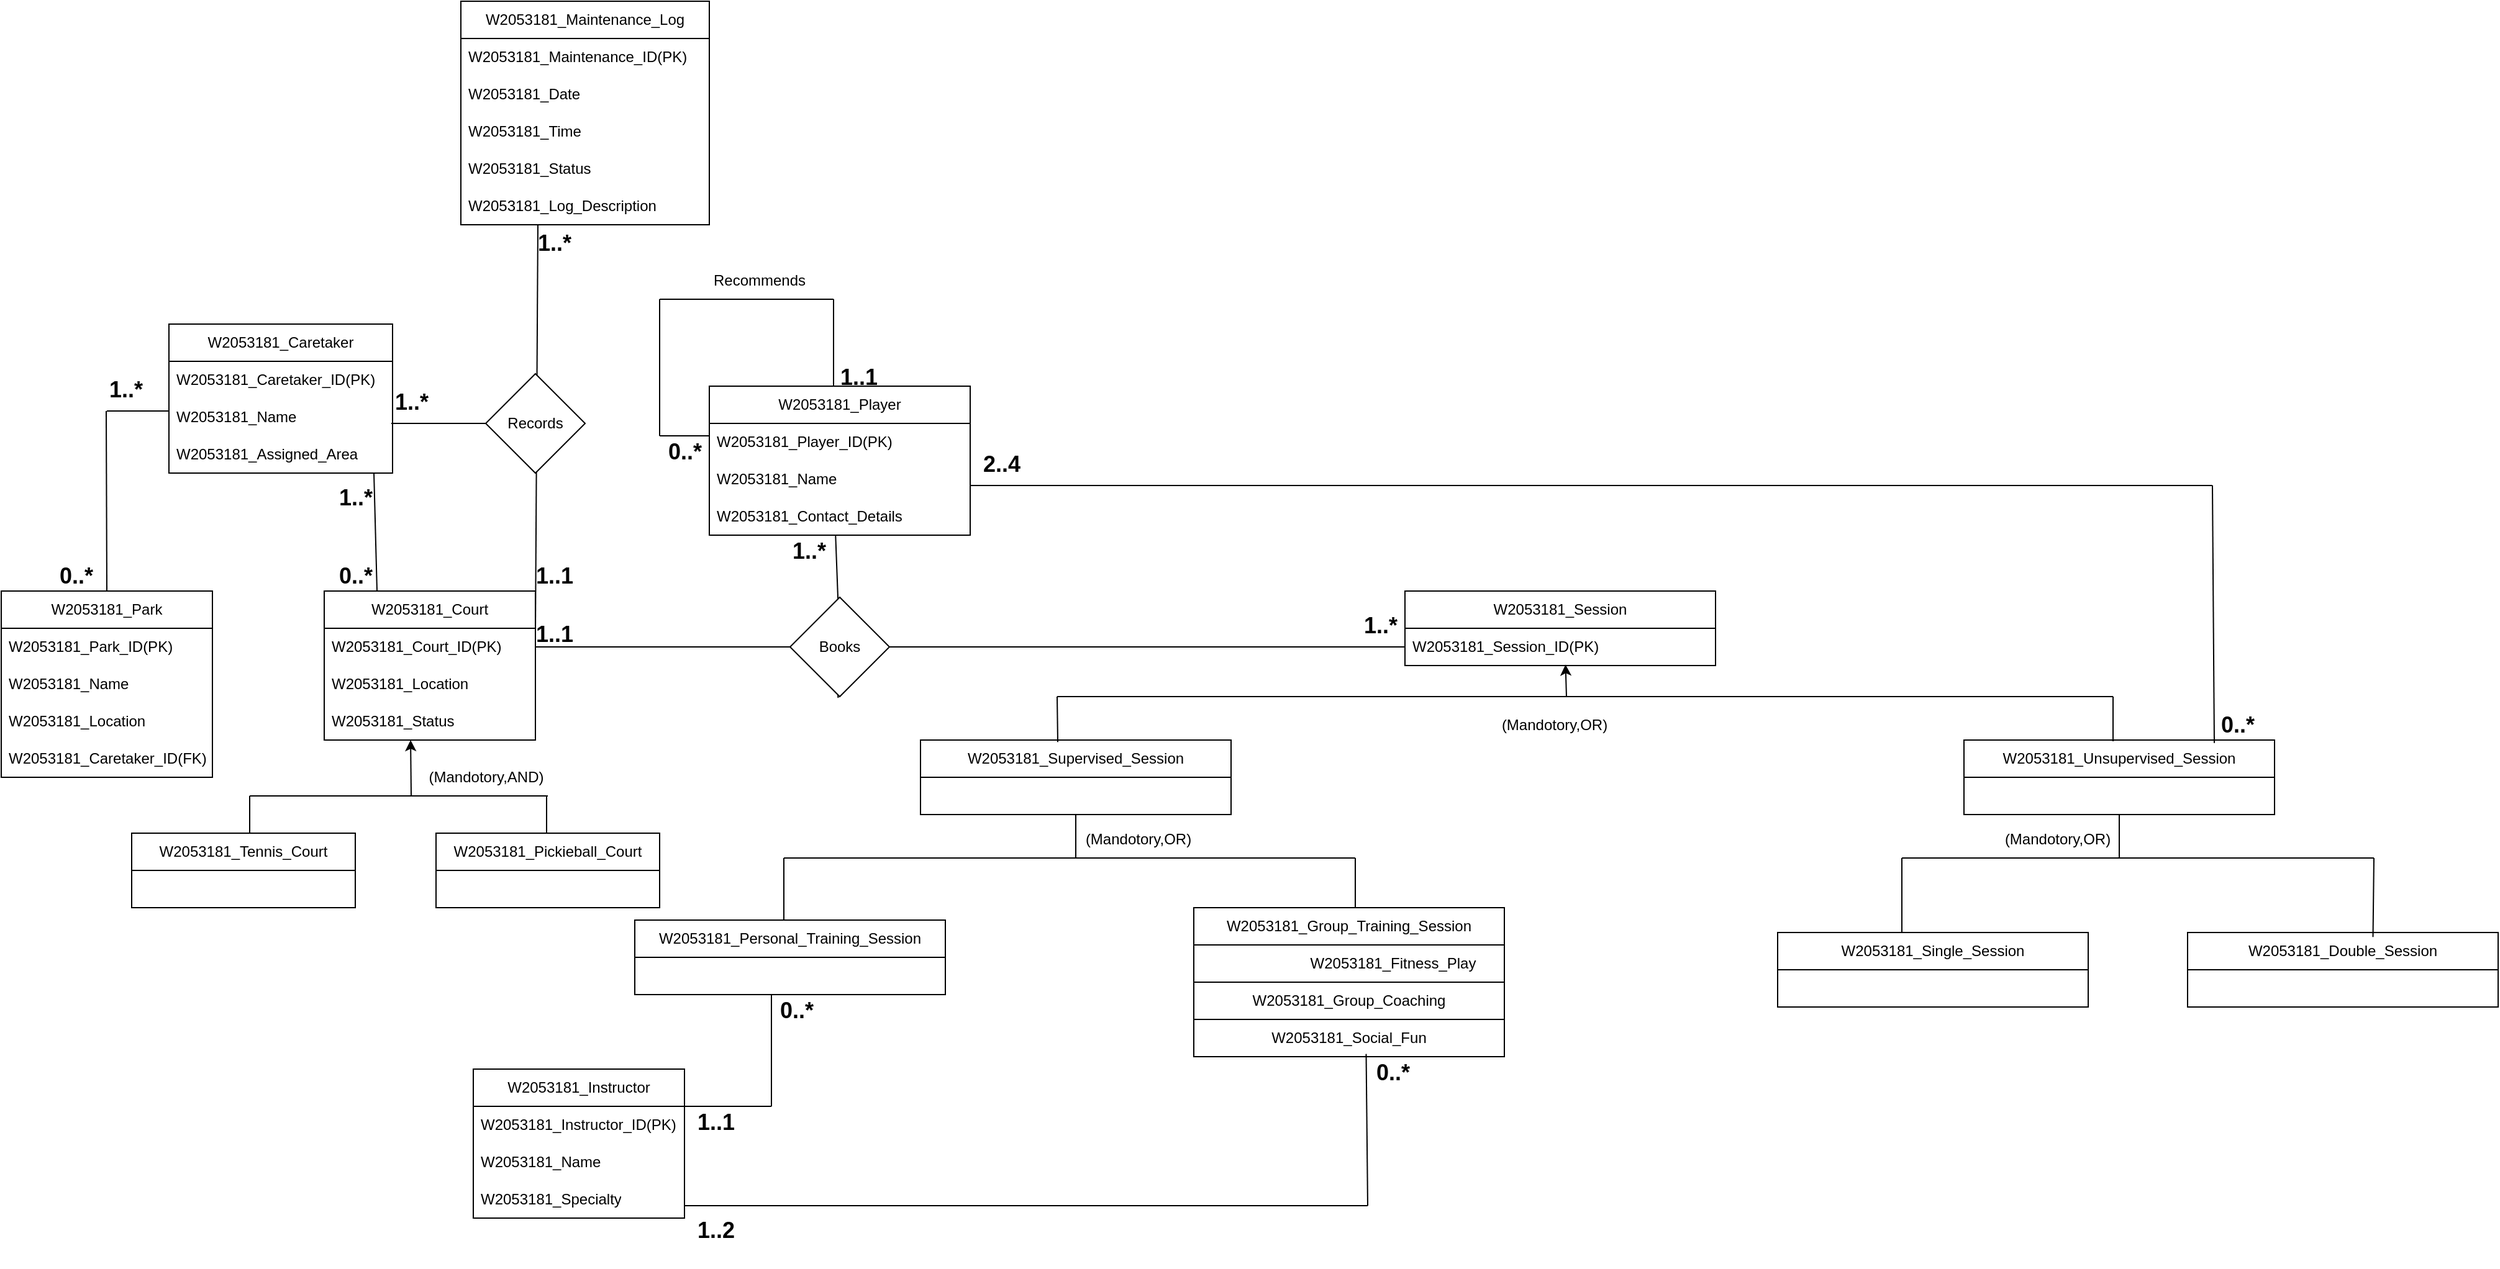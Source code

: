 <mxfile version="24.8.2">
  <diagram name="Page-1" id="o4bU7wl1wtWWs5g_lytX">
    <mxGraphModel dx="1050" dy="1657" grid="1" gridSize="10" guides="1" tooltips="1" connect="1" arrows="1" fold="1" page="1" pageScale="1" pageWidth="850" pageHeight="1100" math="0" shadow="0">
      <root>
        <mxCell id="0" />
        <mxCell id="1" parent="0" />
        <mxCell id="Y2qi2BhLRB18Mmbf1ACB-73" value="W2053181_Session" style="swimlane;fontStyle=0;childLayout=stackLayout;horizontal=1;startSize=30;horizontalStack=0;resizeParent=1;resizeParentMax=0;resizeLast=0;collapsible=1;marginBottom=0;whiteSpace=wrap;html=1;" parent="1" vertex="1">
          <mxGeometry x="1730" y="-15" width="250" height="60" as="geometry" />
        </mxCell>
        <mxCell id="O6MUh7L8gBD3o-QbOFRl-17" value="" style="endArrow=classic;html=1;rounded=0;entryX=0.517;entryY=0.973;entryDx=0;entryDy=0;entryPerimeter=0;" edge="1" parent="Y2qi2BhLRB18Mmbf1ACB-73" target="Y2qi2BhLRB18Mmbf1ACB-74">
          <mxGeometry width="50" height="50" relative="1" as="geometry">
            <mxPoint x="130" y="85" as="sourcePoint" />
            <mxPoint x="180" y="35" as="targetPoint" />
          </mxGeometry>
        </mxCell>
        <mxCell id="Y2qi2BhLRB18Mmbf1ACB-74" value="W2053181_Session_ID(PK)" style="text;strokeColor=none;fillColor=none;align=left;verticalAlign=middle;spacingLeft=4;spacingRight=4;overflow=hidden;points=[[0,0.5],[1,0.5]];portConstraint=eastwest;rotatable=0;whiteSpace=wrap;html=1;" parent="Y2qi2BhLRB18Mmbf1ACB-73" vertex="1">
          <mxGeometry y="30" width="250" height="30" as="geometry" />
        </mxCell>
        <mxCell id="Y2qi2BhLRB18Mmbf1ACB-79" value="W2053181_Personal_Training_Session" style="swimlane;fontStyle=0;childLayout=stackLayout;horizontal=1;startSize=30;horizontalStack=0;resizeParent=1;resizeParentMax=0;resizeLast=0;collapsible=1;marginBottom=0;whiteSpace=wrap;html=1;" parent="1" vertex="1">
          <mxGeometry x="1110" y="250" width="250" height="60" as="geometry" />
        </mxCell>
        <mxCell id="Y2qi2BhLRB18Mmbf1ACB-82" value="W2053181_Unsupervised_Session" style="swimlane;fontStyle=0;childLayout=stackLayout;horizontal=1;startSize=30;horizontalStack=0;resizeParent=1;resizeParentMax=0;resizeLast=0;collapsible=1;marginBottom=0;whiteSpace=wrap;html=1;" parent="1" vertex="1">
          <mxGeometry x="2180" y="105" width="250" height="60" as="geometry" />
        </mxCell>
        <mxCell id="O6MUh7L8gBD3o-QbOFRl-19" value="" style="endArrow=none;html=1;rounded=0;" edge="1" parent="Y2qi2BhLRB18Mmbf1ACB-82">
          <mxGeometry width="50" height="50" relative="1" as="geometry">
            <mxPoint x="125" y="95" as="sourcePoint" />
            <mxPoint x="125" y="60" as="targetPoint" />
          </mxGeometry>
        </mxCell>
        <mxCell id="Y2qi2BhLRB18Mmbf1ACB-84" value="W2053181_Supervised_Session" style="swimlane;fontStyle=0;childLayout=stackLayout;horizontal=1;startSize=30;horizontalStack=0;resizeParent=1;resizeParentMax=0;resizeLast=0;collapsible=1;marginBottom=0;whiteSpace=wrap;html=1;" parent="1" vertex="1">
          <mxGeometry x="1340" y="105" width="250" height="60" as="geometry" />
        </mxCell>
        <mxCell id="O6MUh7L8gBD3o-QbOFRl-21" value="" style="endArrow=none;html=1;rounded=0;entryX=0.5;entryY=1;entryDx=0;entryDy=0;" edge="1" parent="Y2qi2BhLRB18Mmbf1ACB-84" target="Y2qi2BhLRB18Mmbf1ACB-84">
          <mxGeometry width="50" height="50" relative="1" as="geometry">
            <mxPoint x="125" y="95" as="sourcePoint" />
            <mxPoint x="110" y="55" as="targetPoint" />
          </mxGeometry>
        </mxCell>
        <mxCell id="Y2qi2BhLRB18Mmbf1ACB-85" value="W2053181_Group_Training_Session" style="swimlane;fontStyle=0;childLayout=stackLayout;horizontal=1;startSize=30;horizontalStack=0;resizeParent=1;resizeParentMax=0;resizeLast=0;collapsible=1;marginBottom=0;whiteSpace=wrap;html=1;" parent="1" vertex="1">
          <mxGeometry x="1560" y="240" width="250" height="60" as="geometry" />
        </mxCell>
        <mxCell id="hULqtWP8kxbxIWVgAMqm-43" value="&amp;nbsp; &amp;nbsp; &amp;nbsp; &amp;nbsp; &amp;nbsp; &amp;nbsp; &amp;nbsp; &amp;nbsp; &amp;nbsp; &amp;nbsp; &amp;nbsp;W2053181_Fitness_Play" style="text;html=1;align=center;verticalAlign=middle;resizable=0;points=[];autosize=1;strokeColor=none;fillColor=none;" parent="Y2qi2BhLRB18Mmbf1ACB-85" vertex="1">
          <mxGeometry y="30" width="250" height="30" as="geometry" />
        </mxCell>
        <mxCell id="Y2qi2BhLRB18Mmbf1ACB-86" value="W2053181_Double_Session" style="swimlane;fontStyle=0;childLayout=stackLayout;horizontal=1;startSize=30;horizontalStack=0;resizeParent=1;resizeParentMax=0;resizeLast=0;collapsible=1;marginBottom=0;whiteSpace=wrap;html=1;" parent="1" vertex="1">
          <mxGeometry x="2360" y="260" width="250" height="60" as="geometry" />
        </mxCell>
        <mxCell id="Y2qi2BhLRB18Mmbf1ACB-87" value="W2053181_Single_Session" style="swimlane;fontStyle=0;childLayout=stackLayout;horizontal=1;startSize=30;horizontalStack=0;resizeParent=1;resizeParentMax=0;resizeLast=0;collapsible=1;marginBottom=0;whiteSpace=wrap;html=1;" parent="1" vertex="1">
          <mxGeometry x="2030" y="260" width="250" height="60" as="geometry" />
        </mxCell>
        <mxCell id="hULqtWP8kxbxIWVgAMqm-46" value="W2053181_Group_Coaching" style="whiteSpace=wrap;html=1;" parent="1" vertex="1">
          <mxGeometry x="1560" y="300" width="250" height="30" as="geometry" />
        </mxCell>
        <mxCell id="hULqtWP8kxbxIWVgAMqm-48" value="W2053181_Social_Fun" style="whiteSpace=wrap;html=1;" parent="1" vertex="1">
          <mxGeometry x="1560" y="330" width="250" height="30" as="geometry" />
        </mxCell>
        <mxCell id="hULqtWP8kxbxIWVgAMqm-54" value="W2053181_Tennis_Court" style="swimlane;fontStyle=0;childLayout=stackLayout;horizontal=1;startSize=30;horizontalStack=0;resizeParent=1;resizeParentMax=0;resizeLast=0;collapsible=1;marginBottom=0;whiteSpace=wrap;html=1;" parent="1" vertex="1">
          <mxGeometry x="705" y="180" width="180" height="60" as="geometry" />
        </mxCell>
        <mxCell id="hULqtWP8kxbxIWVgAMqm-58" value="W2053181_Pickieball_Court" style="swimlane;fontStyle=0;childLayout=stackLayout;horizontal=1;startSize=30;horizontalStack=0;resizeParent=1;resizeParentMax=0;resizeLast=0;collapsible=1;marginBottom=0;whiteSpace=wrap;html=1;" parent="1" vertex="1">
          <mxGeometry x="950" y="180" width="180" height="60" as="geometry" />
        </mxCell>
        <mxCell id="hULqtWP8kxbxIWVgAMqm-69" value="W2053181_Maintenance_Log" style="swimlane;fontStyle=0;childLayout=stackLayout;horizontal=1;startSize=30;horizontalStack=0;resizeParent=1;resizeParentMax=0;resizeLast=0;collapsible=1;marginBottom=0;whiteSpace=wrap;html=1;" parent="1" vertex="1">
          <mxGeometry x="970" y="-490" width="200" height="180" as="geometry" />
        </mxCell>
        <mxCell id="hULqtWP8kxbxIWVgAMqm-70" value="W2053181_Maintenance_ID(PK)" style="text;strokeColor=none;fillColor=none;align=left;verticalAlign=middle;spacingLeft=4;spacingRight=4;overflow=hidden;points=[[0,0.5],[1,0.5]];portConstraint=eastwest;rotatable=0;whiteSpace=wrap;html=1;" parent="hULqtWP8kxbxIWVgAMqm-69" vertex="1">
          <mxGeometry y="30" width="200" height="30" as="geometry" />
        </mxCell>
        <mxCell id="hULqtWP8kxbxIWVgAMqm-71" value="W2053181_Date" style="text;strokeColor=none;fillColor=none;align=left;verticalAlign=middle;spacingLeft=4;spacingRight=4;overflow=hidden;points=[[0,0.5],[1,0.5]];portConstraint=eastwest;rotatable=0;whiteSpace=wrap;html=1;" parent="hULqtWP8kxbxIWVgAMqm-69" vertex="1">
          <mxGeometry y="60" width="200" height="30" as="geometry" />
        </mxCell>
        <mxCell id="hULqtWP8kxbxIWVgAMqm-72" value="W2053181_Time" style="text;strokeColor=none;fillColor=none;align=left;verticalAlign=middle;spacingLeft=4;spacingRight=4;overflow=hidden;points=[[0,0.5],[1,0.5]];portConstraint=eastwest;rotatable=0;whiteSpace=wrap;html=1;" parent="hULqtWP8kxbxIWVgAMqm-69" vertex="1">
          <mxGeometry y="90" width="200" height="30" as="geometry" />
        </mxCell>
        <mxCell id="hULqtWP8kxbxIWVgAMqm-73" value="W2053181_Status" style="text;strokeColor=none;fillColor=none;align=left;verticalAlign=middle;spacingLeft=4;spacingRight=4;overflow=hidden;points=[[0,0.5],[1,0.5]];portConstraint=eastwest;rotatable=0;whiteSpace=wrap;html=1;" parent="hULqtWP8kxbxIWVgAMqm-69" vertex="1">
          <mxGeometry y="120" width="200" height="30" as="geometry" />
        </mxCell>
        <mxCell id="hULqtWP8kxbxIWVgAMqm-74" value="W2053181_Log_Description" style="text;strokeColor=none;fillColor=none;align=left;verticalAlign=middle;spacingLeft=4;spacingRight=4;overflow=hidden;points=[[0,0.5],[1,0.5]];portConstraint=eastwest;rotatable=0;whiteSpace=wrap;html=1;" parent="hULqtWP8kxbxIWVgAMqm-69" vertex="1">
          <mxGeometry y="150" width="200" height="30" as="geometry" />
        </mxCell>
        <mxCell id="hULqtWP8kxbxIWVgAMqm-77" value="W2053181_Caretaker" style="swimlane;fontStyle=0;childLayout=stackLayout;horizontal=1;startSize=30;horizontalStack=0;resizeParent=1;resizeParentMax=0;resizeLast=0;collapsible=1;marginBottom=0;whiteSpace=wrap;html=1;" parent="1" vertex="1">
          <mxGeometry x="735" y="-230" width="180" height="120" as="geometry" />
        </mxCell>
        <mxCell id="hULqtWP8kxbxIWVgAMqm-78" value="W2053181_Caretaker_ID(PK)" style="text;strokeColor=none;fillColor=none;align=left;verticalAlign=middle;spacingLeft=4;spacingRight=4;overflow=hidden;points=[[0,0.5],[1,0.5]];portConstraint=eastwest;rotatable=0;whiteSpace=wrap;html=1;" parent="hULqtWP8kxbxIWVgAMqm-77" vertex="1">
          <mxGeometry y="30" width="180" height="30" as="geometry" />
        </mxCell>
        <mxCell id="hULqtWP8kxbxIWVgAMqm-79" value="W2053181_Name" style="text;strokeColor=none;fillColor=none;align=left;verticalAlign=middle;spacingLeft=4;spacingRight=4;overflow=hidden;points=[[0,0.5],[1,0.5]];portConstraint=eastwest;rotatable=0;whiteSpace=wrap;html=1;" parent="hULqtWP8kxbxIWVgAMqm-77" vertex="1">
          <mxGeometry y="60" width="180" height="30" as="geometry" />
        </mxCell>
        <mxCell id="hULqtWP8kxbxIWVgAMqm-80" value="W2053181_Assigned_Area" style="text;strokeColor=none;fillColor=none;align=left;verticalAlign=middle;spacingLeft=4;spacingRight=4;overflow=hidden;points=[[0,0.5],[1,0.5]];portConstraint=eastwest;rotatable=0;whiteSpace=wrap;html=1;" parent="hULqtWP8kxbxIWVgAMqm-77" vertex="1">
          <mxGeometry y="90" width="180" height="30" as="geometry" />
        </mxCell>
        <mxCell id="hULqtWP8kxbxIWVgAMqm-81" value="W2053181_Park" style="swimlane;fontStyle=0;childLayout=stackLayout;horizontal=1;startSize=30;horizontalStack=0;resizeParent=1;resizeParentMax=0;resizeLast=0;collapsible=1;marginBottom=0;whiteSpace=wrap;html=1;" parent="1" vertex="1">
          <mxGeometry x="600" y="-15" width="170" height="150" as="geometry" />
        </mxCell>
        <mxCell id="hULqtWP8kxbxIWVgAMqm-82" value="W2053181_Park_ID(PK)" style="text;strokeColor=none;fillColor=none;align=left;verticalAlign=middle;spacingLeft=4;spacingRight=4;overflow=hidden;points=[[0,0.5],[1,0.5]];portConstraint=eastwest;rotatable=0;whiteSpace=wrap;html=1;" parent="hULqtWP8kxbxIWVgAMqm-81" vertex="1">
          <mxGeometry y="30" width="170" height="30" as="geometry" />
        </mxCell>
        <mxCell id="hULqtWP8kxbxIWVgAMqm-83" value="W2053181_Name" style="text;strokeColor=none;fillColor=none;align=left;verticalAlign=middle;spacingLeft=4;spacingRight=4;overflow=hidden;points=[[0,0.5],[1,0.5]];portConstraint=eastwest;rotatable=0;whiteSpace=wrap;html=1;" parent="hULqtWP8kxbxIWVgAMqm-81" vertex="1">
          <mxGeometry y="60" width="170" height="30" as="geometry" />
        </mxCell>
        <mxCell id="hULqtWP8kxbxIWVgAMqm-84" value="W2053181_Location" style="text;strokeColor=none;fillColor=none;align=left;verticalAlign=middle;spacingLeft=4;spacingRight=4;overflow=hidden;points=[[0,0.5],[1,0.5]];portConstraint=eastwest;rotatable=0;whiteSpace=wrap;html=1;" parent="hULqtWP8kxbxIWVgAMqm-81" vertex="1">
          <mxGeometry y="90" width="170" height="30" as="geometry" />
        </mxCell>
        <mxCell id="hULqtWP8kxbxIWVgAMqm-85" value="W2053181_Caretaker_ID(FK)" style="text;strokeColor=none;fillColor=none;align=left;verticalAlign=middle;spacingLeft=4;spacingRight=4;overflow=hidden;points=[[0,0.5],[1,0.5]];portConstraint=eastwest;rotatable=0;whiteSpace=wrap;html=1;" parent="hULqtWP8kxbxIWVgAMqm-81" vertex="1">
          <mxGeometry y="120" width="170" height="30" as="geometry" />
        </mxCell>
        <mxCell id="hULqtWP8kxbxIWVgAMqm-87" value="W2053181_Court" style="swimlane;fontStyle=0;childLayout=stackLayout;horizontal=1;startSize=30;horizontalStack=0;resizeParent=1;resizeParentMax=0;resizeLast=0;collapsible=1;marginBottom=0;whiteSpace=wrap;html=1;" parent="1" vertex="1">
          <mxGeometry x="860" y="-15" width="170" height="120" as="geometry" />
        </mxCell>
        <mxCell id="hULqtWP8kxbxIWVgAMqm-88" value="W2053181_Court_ID(PK)" style="text;strokeColor=none;fillColor=none;align=left;verticalAlign=middle;spacingLeft=4;spacingRight=4;overflow=hidden;points=[[0,0.5],[1,0.5]];portConstraint=eastwest;rotatable=0;whiteSpace=wrap;html=1;" parent="hULqtWP8kxbxIWVgAMqm-87" vertex="1">
          <mxGeometry y="30" width="170" height="30" as="geometry" />
        </mxCell>
        <mxCell id="hULqtWP8kxbxIWVgAMqm-90" value="W2053181_Location" style="text;strokeColor=none;fillColor=none;align=left;verticalAlign=middle;spacingLeft=4;spacingRight=4;overflow=hidden;points=[[0,0.5],[1,0.5]];portConstraint=eastwest;rotatable=0;whiteSpace=wrap;html=1;" parent="hULqtWP8kxbxIWVgAMqm-87" vertex="1">
          <mxGeometry y="60" width="170" height="30" as="geometry" />
        </mxCell>
        <mxCell id="hULqtWP8kxbxIWVgAMqm-91" value="W2053181_Status" style="text;strokeColor=none;fillColor=none;align=left;verticalAlign=middle;spacingLeft=4;spacingRight=4;overflow=hidden;points=[[0,0.5],[1,0.5]];portConstraint=eastwest;rotatable=0;whiteSpace=wrap;html=1;" parent="hULqtWP8kxbxIWVgAMqm-87" vertex="1">
          <mxGeometry y="90" width="170" height="30" as="geometry" />
        </mxCell>
        <mxCell id="hULqtWP8kxbxIWVgAMqm-92" value="W2053181_Player" style="swimlane;fontStyle=0;childLayout=stackLayout;horizontal=1;startSize=30;horizontalStack=0;resizeParent=1;resizeParentMax=0;resizeLast=0;collapsible=1;marginBottom=0;whiteSpace=wrap;html=1;" parent="1" vertex="1">
          <mxGeometry x="1170" y="-180" width="210" height="120" as="geometry" />
        </mxCell>
        <mxCell id="hULqtWP8kxbxIWVgAMqm-93" value="W2053181_Player_ID(PK)" style="text;strokeColor=none;fillColor=none;align=left;verticalAlign=middle;spacingLeft=4;spacingRight=4;overflow=hidden;points=[[0,0.5],[1,0.5]];portConstraint=eastwest;rotatable=0;whiteSpace=wrap;html=1;" parent="hULqtWP8kxbxIWVgAMqm-92" vertex="1">
          <mxGeometry y="30" width="210" height="30" as="geometry" />
        </mxCell>
        <mxCell id="hULqtWP8kxbxIWVgAMqm-94" value="W2053181_Name" style="text;strokeColor=none;fillColor=none;align=left;verticalAlign=middle;spacingLeft=4;spacingRight=4;overflow=hidden;points=[[0,0.5],[1,0.5]];portConstraint=eastwest;rotatable=0;whiteSpace=wrap;html=1;" parent="hULqtWP8kxbxIWVgAMqm-92" vertex="1">
          <mxGeometry y="60" width="210" height="30" as="geometry" />
        </mxCell>
        <mxCell id="hULqtWP8kxbxIWVgAMqm-95" value="W2053181_Contact_Details" style="text;strokeColor=none;fillColor=none;align=left;verticalAlign=middle;spacingLeft=4;spacingRight=4;overflow=hidden;points=[[0,0.5],[1,0.5]];portConstraint=eastwest;rotatable=0;whiteSpace=wrap;html=1;" parent="hULqtWP8kxbxIWVgAMqm-92" vertex="1">
          <mxGeometry y="90" width="210" height="30" as="geometry" />
        </mxCell>
        <mxCell id="hULqtWP8kxbxIWVgAMqm-102" value="" style="endArrow=none;html=1;rounded=0;" parent="1" edge="1">
          <mxGeometry width="50" height="50" relative="1" as="geometry">
            <mxPoint x="1230" y="250" as="sourcePoint" />
            <mxPoint x="1230" y="200" as="targetPoint" />
          </mxGeometry>
        </mxCell>
        <mxCell id="hULqtWP8kxbxIWVgAMqm-103" value="" style="endArrow=none;html=1;rounded=0;" parent="1" edge="1">
          <mxGeometry width="50" height="50" relative="1" as="geometry">
            <mxPoint x="1230" y="200" as="sourcePoint" />
            <mxPoint x="1690" y="200" as="targetPoint" />
          </mxGeometry>
        </mxCell>
        <mxCell id="hULqtWP8kxbxIWVgAMqm-104" value="" style="endArrow=none;html=1;rounded=0;exitX=0.5;exitY=0;exitDx=0;exitDy=0;" parent="1" source="Y2qi2BhLRB18Mmbf1ACB-85" edge="1">
          <mxGeometry width="50" height="50" relative="1" as="geometry">
            <mxPoint x="1640" y="250" as="sourcePoint" />
            <mxPoint x="1690" y="200" as="targetPoint" />
            <Array as="points">
              <mxPoint x="1690" y="240" />
            </Array>
          </mxGeometry>
        </mxCell>
        <mxCell id="hULqtWP8kxbxIWVgAMqm-110" value="" style="endArrow=none;html=1;rounded=0;" parent="1" edge="1">
          <mxGeometry width="50" height="50" relative="1" as="geometry">
            <mxPoint x="2130" y="260" as="sourcePoint" />
            <mxPoint x="2130" y="200" as="targetPoint" />
          </mxGeometry>
        </mxCell>
        <mxCell id="hULqtWP8kxbxIWVgAMqm-112" value="" style="endArrow=none;html=1;rounded=0;" parent="1" edge="1">
          <mxGeometry width="50" height="50" relative="1" as="geometry">
            <mxPoint x="2130" y="200" as="sourcePoint" />
            <mxPoint x="2510" y="200" as="targetPoint" />
          </mxGeometry>
        </mxCell>
        <mxCell id="hULqtWP8kxbxIWVgAMqm-113" value="" style="endArrow=none;html=1;rounded=0;exitX=0.597;exitY=0.06;exitDx=0;exitDy=0;exitPerimeter=0;" parent="1" source="Y2qi2BhLRB18Mmbf1ACB-86" edge="1">
          <mxGeometry width="50" height="50" relative="1" as="geometry">
            <mxPoint x="2510" y="250" as="sourcePoint" />
            <mxPoint x="2510" y="200" as="targetPoint" />
          </mxGeometry>
        </mxCell>
        <mxCell id="hULqtWP8kxbxIWVgAMqm-117" value="" style="endArrow=none;html=1;rounded=0;exitX=0.442;exitY=0.027;exitDx=0;exitDy=0;exitPerimeter=0;" parent="1" edge="1" source="Y2qi2BhLRB18Mmbf1ACB-84">
          <mxGeometry width="50" height="50" relative="1" as="geometry">
            <mxPoint x="1450" y="100" as="sourcePoint" />
            <mxPoint x="1450" y="70" as="targetPoint" />
          </mxGeometry>
        </mxCell>
        <mxCell id="hULqtWP8kxbxIWVgAMqm-118" value="" style="endArrow=none;html=1;rounded=0;" parent="1" edge="1">
          <mxGeometry width="50" height="50" relative="1" as="geometry">
            <mxPoint x="1450" y="70" as="sourcePoint" />
            <mxPoint x="2300" y="70" as="targetPoint" />
          </mxGeometry>
        </mxCell>
        <mxCell id="hULqtWP8kxbxIWVgAMqm-119" value="" style="endArrow=none;html=1;rounded=0;" parent="1" edge="1">
          <mxGeometry width="50" height="50" relative="1" as="geometry">
            <mxPoint x="2300" y="106" as="sourcePoint" />
            <mxPoint x="2300" y="70" as="targetPoint" />
          </mxGeometry>
        </mxCell>
        <mxCell id="hULqtWP8kxbxIWVgAMqm-128" value="" style="endArrow=none;html=1;rounded=0;" parent="1" edge="1">
          <mxGeometry width="50" height="50" relative="1" as="geometry">
            <mxPoint x="800" y="180" as="sourcePoint" />
            <mxPoint x="800" y="150" as="targetPoint" />
          </mxGeometry>
        </mxCell>
        <mxCell id="hULqtWP8kxbxIWVgAMqm-130" value="" style="endArrow=none;html=1;rounded=0;" parent="1" edge="1">
          <mxGeometry width="50" height="50" relative="1" as="geometry">
            <mxPoint x="1039" y="180" as="sourcePoint" />
            <mxPoint x="1039" y="150" as="targetPoint" />
          </mxGeometry>
        </mxCell>
        <mxCell id="hULqtWP8kxbxIWVgAMqm-134" value="" style="endArrow=none;html=1;rounded=0;" parent="1" edge="1">
          <mxGeometry width="50" height="50" relative="1" as="geometry">
            <mxPoint x="1030" y="20" as="sourcePoint" />
            <mxPoint x="1032" y="-310" as="targetPoint" />
          </mxGeometry>
        </mxCell>
        <mxCell id="hULqtWP8kxbxIWVgAMqm-142" value="" style="endArrow=none;html=1;rounded=0;entryX=0;entryY=0.5;entryDx=0;entryDy=0;" parent="1" target="Y2qi2BhLRB18Mmbf1ACB-74" edge="1" source="O6MUh7L8gBD3o-QbOFRl-12">
          <mxGeometry width="50" height="50" relative="1" as="geometry">
            <mxPoint x="1030" y="30" as="sourcePoint" />
            <mxPoint x="1080" y="-20" as="targetPoint" />
          </mxGeometry>
        </mxCell>
        <mxCell id="hULqtWP8kxbxIWVgAMqm-144" value="" style="endArrow=none;html=1;rounded=0;" parent="1" edge="1">
          <mxGeometry width="50" height="50" relative="1" as="geometry">
            <mxPoint x="1380" y="-100" as="sourcePoint" />
            <mxPoint x="2380" y="-100" as="targetPoint" />
          </mxGeometry>
        </mxCell>
        <mxCell id="hULqtWP8kxbxIWVgAMqm-145" value="" style="endArrow=none;html=1;rounded=0;exitX=0.806;exitY=0.04;exitDx=0;exitDy=0;exitPerimeter=0;" parent="1" edge="1" source="Y2qi2BhLRB18Mmbf1ACB-82">
          <mxGeometry width="50" height="50" relative="1" as="geometry">
            <mxPoint x="2380" y="100" as="sourcePoint" />
            <mxPoint x="2380" y="-100" as="targetPoint" />
          </mxGeometry>
        </mxCell>
        <mxCell id="hULqtWP8kxbxIWVgAMqm-146" value="" style="endArrow=none;html=1;rounded=0;entryX=0.484;entryY=1.013;entryDx=0;entryDy=0;entryPerimeter=0;" parent="1" target="hULqtWP8kxbxIWVgAMqm-95" edge="1" source="O6MUh7L8gBD3o-QbOFRl-12">
          <mxGeometry width="50" height="50" relative="1" as="geometry">
            <mxPoint x="1270" y="30" as="sourcePoint" />
            <mxPoint x="1320" y="-20" as="targetPoint" />
          </mxGeometry>
        </mxCell>
        <mxCell id="O6MUh7L8gBD3o-QbOFRl-2" value="" style="endArrow=none;html=1;rounded=0;" edge="1" parent="1">
          <mxGeometry width="50" height="50" relative="1" as="geometry">
            <mxPoint x="1270" y="-180" as="sourcePoint" />
            <mxPoint x="1270" y="-250" as="targetPoint" />
          </mxGeometry>
        </mxCell>
        <mxCell id="O6MUh7L8gBD3o-QbOFRl-4" value="" style="endArrow=none;html=1;rounded=0;" edge="1" parent="1">
          <mxGeometry width="50" height="50" relative="1" as="geometry">
            <mxPoint x="1130" y="-250" as="sourcePoint" />
            <mxPoint x="1270" y="-250" as="targetPoint" />
          </mxGeometry>
        </mxCell>
        <mxCell id="O6MUh7L8gBD3o-QbOFRl-5" value="" style="endArrow=none;html=1;rounded=0;" edge="1" parent="1">
          <mxGeometry width="50" height="50" relative="1" as="geometry">
            <mxPoint x="1130" y="-140" as="sourcePoint" />
            <mxPoint x="1130" y="-250" as="targetPoint" />
          </mxGeometry>
        </mxCell>
        <mxCell id="O6MUh7L8gBD3o-QbOFRl-6" value="" style="endArrow=none;html=1;rounded=0;" edge="1" parent="1">
          <mxGeometry width="50" height="50" relative="1" as="geometry">
            <mxPoint x="1130" y="-140" as="sourcePoint" />
            <mxPoint x="1170" y="-140" as="targetPoint" />
          </mxGeometry>
        </mxCell>
        <mxCell id="O6MUh7L8gBD3o-QbOFRl-7" value="Records" style="rhombus;whiteSpace=wrap;html=1;" vertex="1" parent="1">
          <mxGeometry x="990" y="-190" width="80" height="80" as="geometry" />
        </mxCell>
        <mxCell id="O6MUh7L8gBD3o-QbOFRl-8" value="" style="endArrow=none;html=1;rounded=0;" edge="1" parent="1">
          <mxGeometry width="50" height="50" relative="1" as="geometry">
            <mxPoint x="914" y="-150" as="sourcePoint" />
            <mxPoint x="990" y="-150" as="targetPoint" />
          </mxGeometry>
        </mxCell>
        <mxCell id="O6MUh7L8gBD3o-QbOFRl-9" value="" style="endArrow=none;html=1;rounded=0;exitX=0.25;exitY=0;exitDx=0;exitDy=0;" edge="1" parent="1" source="hULqtWP8kxbxIWVgAMqm-87">
          <mxGeometry width="50" height="50" relative="1" as="geometry">
            <mxPoint x="900" y="-20" as="sourcePoint" />
            <mxPoint x="900" y="-110" as="targetPoint" />
          </mxGeometry>
        </mxCell>
        <mxCell id="O6MUh7L8gBD3o-QbOFRl-10" value="" style="endArrow=none;html=1;rounded=0;" edge="1" parent="1">
          <mxGeometry width="50" height="50" relative="1" as="geometry">
            <mxPoint x="685" y="-160" as="sourcePoint" />
            <mxPoint x="735" y="-160" as="targetPoint" />
          </mxGeometry>
        </mxCell>
        <mxCell id="O6MUh7L8gBD3o-QbOFRl-11" value="" style="endArrow=none;html=1;rounded=0;exitX=0.5;exitY=0;exitDx=0;exitDy=0;" edge="1" parent="1" source="hULqtWP8kxbxIWVgAMqm-81">
          <mxGeometry width="50" height="50" relative="1" as="geometry">
            <mxPoint x="685" y="-20" as="sourcePoint" />
            <mxPoint x="684.5" y="-160" as="targetPoint" />
          </mxGeometry>
        </mxCell>
        <mxCell id="O6MUh7L8gBD3o-QbOFRl-13" value="" style="endArrow=none;html=1;rounded=0;entryX=0.484;entryY=1.013;entryDx=0;entryDy=0;entryPerimeter=0;" edge="1" parent="1" target="O6MUh7L8gBD3o-QbOFRl-12">
          <mxGeometry width="50" height="50" relative="1" as="geometry">
            <mxPoint x="1270" y="30" as="sourcePoint" />
            <mxPoint x="1272" y="-60" as="targetPoint" />
          </mxGeometry>
        </mxCell>
        <mxCell id="O6MUh7L8gBD3o-QbOFRl-14" value="" style="endArrow=none;html=1;rounded=0;entryX=0;entryY=0.5;entryDx=0;entryDy=0;" edge="1" parent="1" target="O6MUh7L8gBD3o-QbOFRl-12">
          <mxGeometry width="50" height="50" relative="1" as="geometry">
            <mxPoint x="1030" y="30" as="sourcePoint" />
            <mxPoint x="1730" y="30" as="targetPoint" />
          </mxGeometry>
        </mxCell>
        <mxCell id="O6MUh7L8gBD3o-QbOFRl-12" value="Books" style="rhombus;whiteSpace=wrap;html=1;" vertex="1" parent="1">
          <mxGeometry x="1235" y="-10" width="80" height="80" as="geometry" />
        </mxCell>
        <mxCell id="O6MUh7L8gBD3o-QbOFRl-15" value="" style="endArrow=none;html=1;rounded=0;" edge="1" parent="1">
          <mxGeometry width="50" height="50" relative="1" as="geometry">
            <mxPoint x="800" y="150" as="sourcePoint" />
            <mxPoint x="1040" y="150" as="targetPoint" />
          </mxGeometry>
        </mxCell>
        <mxCell id="O6MUh7L8gBD3o-QbOFRl-16" value="" style="endArrow=classic;html=1;rounded=0;entryX=0.409;entryY=1;entryDx=0;entryDy=0;entryPerimeter=0;" edge="1" parent="1" target="hULqtWP8kxbxIWVgAMqm-91">
          <mxGeometry width="50" height="50" relative="1" as="geometry">
            <mxPoint x="930" y="150" as="sourcePoint" />
            <mxPoint x="980" y="100" as="targetPoint" />
          </mxGeometry>
        </mxCell>
        <mxCell id="O6MUh7L8gBD3o-QbOFRl-22" value="W2053181_Instructor" style="swimlane;fontStyle=0;childLayout=stackLayout;horizontal=1;startSize=30;horizontalStack=0;resizeParent=1;resizeParentMax=0;resizeLast=0;collapsible=1;marginBottom=0;whiteSpace=wrap;html=1;" vertex="1" parent="1">
          <mxGeometry x="980" y="370" width="170" height="120" as="geometry" />
        </mxCell>
        <mxCell id="O6MUh7L8gBD3o-QbOFRl-23" value="W2053181_Instructor_ID(PK)" style="text;strokeColor=none;fillColor=none;align=left;verticalAlign=middle;spacingLeft=4;spacingRight=4;overflow=hidden;points=[[0,0.5],[1,0.5]];portConstraint=eastwest;rotatable=0;whiteSpace=wrap;html=1;" vertex="1" parent="O6MUh7L8gBD3o-QbOFRl-22">
          <mxGeometry y="30" width="170" height="30" as="geometry" />
        </mxCell>
        <mxCell id="O6MUh7L8gBD3o-QbOFRl-24" value="W2053181_Name" style="text;strokeColor=none;fillColor=none;align=left;verticalAlign=middle;spacingLeft=4;spacingRight=4;overflow=hidden;points=[[0,0.5],[1,0.5]];portConstraint=eastwest;rotatable=0;whiteSpace=wrap;html=1;" vertex="1" parent="O6MUh7L8gBD3o-QbOFRl-22">
          <mxGeometry y="60" width="170" height="30" as="geometry" />
        </mxCell>
        <mxCell id="O6MUh7L8gBD3o-QbOFRl-25" value="W2053181_Specialty" style="text;strokeColor=none;fillColor=none;align=left;verticalAlign=middle;spacingLeft=4;spacingRight=4;overflow=hidden;points=[[0,0.5],[1,0.5]];portConstraint=eastwest;rotatable=0;whiteSpace=wrap;html=1;" vertex="1" parent="O6MUh7L8gBD3o-QbOFRl-22">
          <mxGeometry y="90" width="170" height="30" as="geometry" />
        </mxCell>
        <mxCell id="O6MUh7L8gBD3o-QbOFRl-26" value="" style="endArrow=none;html=1;rounded=0;" edge="1" parent="1">
          <mxGeometry width="50" height="50" relative="1" as="geometry">
            <mxPoint x="1150" y="400" as="sourcePoint" />
            <mxPoint x="1220" y="400" as="targetPoint" />
          </mxGeometry>
        </mxCell>
        <mxCell id="O6MUh7L8gBD3o-QbOFRl-27" value="" style="endArrow=none;html=1;rounded=0;" edge="1" parent="1">
          <mxGeometry width="50" height="50" relative="1" as="geometry">
            <mxPoint x="1220" y="400" as="sourcePoint" />
            <mxPoint x="1220" y="310" as="targetPoint" />
          </mxGeometry>
        </mxCell>
        <mxCell id="O6MUh7L8gBD3o-QbOFRl-28" value="" style="endArrow=none;html=1;rounded=0;" edge="1" parent="1">
          <mxGeometry width="50" height="50" relative="1" as="geometry">
            <mxPoint x="1150" y="480" as="sourcePoint" />
            <mxPoint x="1700" y="480" as="targetPoint" />
          </mxGeometry>
        </mxCell>
        <mxCell id="O6MUh7L8gBD3o-QbOFRl-29" value="" style="endArrow=none;html=1;rounded=0;entryX=0.555;entryY=0.927;entryDx=0;entryDy=0;entryPerimeter=0;" edge="1" parent="1" target="hULqtWP8kxbxIWVgAMqm-48">
          <mxGeometry width="50" height="50" relative="1" as="geometry">
            <mxPoint x="1700" y="480" as="sourcePoint" />
            <mxPoint x="1750" y="430" as="targetPoint" />
          </mxGeometry>
        </mxCell>
        <mxCell id="O6MUh7L8gBD3o-QbOFRl-30" value="Recommends" style="text;html=1;align=center;verticalAlign=middle;resizable=0;points=[];autosize=1;strokeColor=none;fillColor=none;" vertex="1" parent="1">
          <mxGeometry x="1160" y="-280" width="100" height="30" as="geometry" />
        </mxCell>
        <mxCell id="O6MUh7L8gBD3o-QbOFRl-33" value="&lt;h2&gt;1..*&lt;/h2&gt;" style="text;html=1;align=center;verticalAlign=middle;resizable=0;points=[];autosize=1;strokeColor=none;fillColor=none;" vertex="1" parent="1">
          <mxGeometry x="1020" y="-325" width="50" height="60" as="geometry" />
        </mxCell>
        <mxCell id="O6MUh7L8gBD3o-QbOFRl-34" value="&lt;h2&gt;1..*&lt;/h2&gt;" style="text;html=1;align=center;verticalAlign=middle;resizable=0;points=[];autosize=1;strokeColor=none;fillColor=none;" vertex="1" parent="1">
          <mxGeometry x="905" y="-197" width="50" height="60" as="geometry" />
        </mxCell>
        <mxCell id="O6MUh7L8gBD3o-QbOFRl-35" value="(Mandotory,OR)" style="text;html=1;align=center;verticalAlign=middle;resizable=0;points=[];autosize=1;strokeColor=none;fillColor=none;" vertex="1" parent="1">
          <mxGeometry x="1460" y="170" width="110" height="30" as="geometry" />
        </mxCell>
        <mxCell id="O6MUh7L8gBD3o-QbOFRl-36" value="(Mandotory,OR)" style="text;html=1;align=center;verticalAlign=middle;resizable=0;points=[];autosize=1;strokeColor=none;fillColor=none;" vertex="1" parent="1">
          <mxGeometry x="2200" y="170" width="110" height="30" as="geometry" />
        </mxCell>
        <mxCell id="O6MUh7L8gBD3o-QbOFRl-37" value="(Mandotory,OR)" style="text;html=1;align=center;verticalAlign=middle;resizable=0;points=[];autosize=1;strokeColor=none;fillColor=none;" vertex="1" parent="1">
          <mxGeometry x="1795" y="78" width="110" height="30" as="geometry" />
        </mxCell>
        <mxCell id="O6MUh7L8gBD3o-QbOFRl-38" value="&lt;h2&gt;1..*&lt;/h2&gt;" style="text;html=1;align=center;verticalAlign=middle;resizable=0;points=[];autosize=1;strokeColor=none;fillColor=none;" vertex="1" parent="1">
          <mxGeometry x="860" y="-120" width="50" height="60" as="geometry" />
        </mxCell>
        <mxCell id="O6MUh7L8gBD3o-QbOFRl-39" value="&lt;h2&gt;0..*&lt;/h2&gt;" style="text;html=1;align=center;verticalAlign=middle;resizable=0;points=[];autosize=1;strokeColor=none;fillColor=none;" vertex="1" parent="1">
          <mxGeometry x="860" y="-57" width="50" height="60" as="geometry" />
        </mxCell>
        <mxCell id="O6MUh7L8gBD3o-QbOFRl-40" value="&lt;h2&gt;1..*&lt;/h2&gt;" style="text;html=1;align=center;verticalAlign=middle;resizable=0;points=[];autosize=1;strokeColor=none;fillColor=none;" vertex="1" parent="1">
          <mxGeometry x="675" y="-207" width="50" height="60" as="geometry" />
        </mxCell>
        <mxCell id="O6MUh7L8gBD3o-QbOFRl-41" value="&lt;h2&gt;0..*&lt;/h2&gt;" style="text;html=1;align=center;verticalAlign=middle;resizable=0;points=[];autosize=1;strokeColor=none;fillColor=none;" vertex="1" parent="1">
          <mxGeometry x="635" y="-57" width="50" height="60" as="geometry" />
        </mxCell>
        <mxCell id="O6MUh7L8gBD3o-QbOFRl-42" value="&lt;h2&gt;1..1&lt;/h2&gt;" style="text;html=1;align=center;verticalAlign=middle;resizable=0;points=[];autosize=1;strokeColor=none;fillColor=none;" vertex="1" parent="1">
          <mxGeometry x="1265" y="-217" width="50" height="60" as="geometry" />
        </mxCell>
        <mxCell id="O6MUh7L8gBD3o-QbOFRl-43" value="&lt;h2&gt;0..*&lt;/h2&gt;" style="text;html=1;align=center;verticalAlign=middle;resizable=0;points=[];autosize=1;strokeColor=none;fillColor=none;" vertex="1" parent="1">
          <mxGeometry x="1125" y="-157" width="50" height="60" as="geometry" />
        </mxCell>
        <mxCell id="O6MUh7L8gBD3o-QbOFRl-44" value="(Mandotory,AND)" style="text;html=1;align=center;verticalAlign=middle;resizable=0;points=[];autosize=1;strokeColor=none;fillColor=none;" vertex="1" parent="1">
          <mxGeometry x="930" y="120" width="120" height="30" as="geometry" />
        </mxCell>
        <mxCell id="O6MUh7L8gBD3o-QbOFRl-45" value="&lt;h2&gt;1..1&lt;/h2&gt;" style="text;html=1;align=center;verticalAlign=middle;resizable=0;points=[];autosize=1;strokeColor=none;fillColor=none;" vertex="1" parent="1">
          <mxGeometry x="1020" y="-57" width="50" height="60" as="geometry" />
        </mxCell>
        <mxCell id="O6MUh7L8gBD3o-QbOFRl-46" value="&lt;h2&gt;1..1&lt;/h2&gt;" style="text;html=1;align=center;verticalAlign=middle;resizable=0;points=[];autosize=1;strokeColor=none;fillColor=none;" vertex="1" parent="1">
          <mxGeometry x="1020" y="-10" width="50" height="60" as="geometry" />
        </mxCell>
        <mxCell id="O6MUh7L8gBD3o-QbOFRl-47" value="&lt;h2&gt;1..*&lt;/h2&gt;" style="text;html=1;align=center;verticalAlign=middle;resizable=0;points=[];autosize=1;strokeColor=none;fillColor=none;" vertex="1" parent="1">
          <mxGeometry x="1685" y="-17" width="50" height="60" as="geometry" />
        </mxCell>
        <mxCell id="O6MUh7L8gBD3o-QbOFRl-48" value="&lt;h2&gt;1..1&lt;/h2&gt;" style="text;html=1;align=center;verticalAlign=middle;resizable=0;points=[];autosize=1;strokeColor=none;fillColor=none;" vertex="1" parent="1">
          <mxGeometry x="1150" y="383" width="50" height="60" as="geometry" />
        </mxCell>
        <mxCell id="O6MUh7L8gBD3o-QbOFRl-51" value="&lt;h2&gt;1..2&lt;/h2&gt;" style="text;html=1;align=center;verticalAlign=middle;resizable=0;points=[];autosize=1;strokeColor=none;fillColor=none;" vertex="1" parent="1">
          <mxGeometry x="1150" y="470" width="50" height="60" as="geometry" />
        </mxCell>
        <mxCell id="O6MUh7L8gBD3o-QbOFRl-52" value="&lt;h2&gt;0..*&lt;/h2&gt;" style="text;html=1;align=center;verticalAlign=middle;resizable=0;points=[];autosize=1;strokeColor=none;fillColor=none;" vertex="1" parent="1">
          <mxGeometry x="1215" y="293" width="50" height="60" as="geometry" />
        </mxCell>
        <mxCell id="O6MUh7L8gBD3o-QbOFRl-53" value="&lt;h2&gt;0..*&lt;/h2&gt;" style="text;html=1;align=center;verticalAlign=middle;resizable=0;points=[];autosize=1;strokeColor=none;fillColor=none;" vertex="1" parent="1">
          <mxGeometry x="1695" y="343" width="50" height="60" as="geometry" />
        </mxCell>
        <mxCell id="O6MUh7L8gBD3o-QbOFRl-54" value="&lt;h2&gt;2..4&lt;/h2&gt;" style="text;html=1;align=center;verticalAlign=middle;resizable=0;points=[];autosize=1;strokeColor=none;fillColor=none;" vertex="1" parent="1">
          <mxGeometry x="1380" y="-147" width="50" height="60" as="geometry" />
        </mxCell>
        <mxCell id="O6MUh7L8gBD3o-QbOFRl-55" value="&lt;h2&gt;0..*&lt;/h2&gt;" style="text;html=1;align=center;verticalAlign=middle;resizable=0;points=[];autosize=1;strokeColor=none;fillColor=none;" vertex="1" parent="1">
          <mxGeometry x="2375" y="63" width="50" height="60" as="geometry" />
        </mxCell>
        <mxCell id="O6MUh7L8gBD3o-QbOFRl-56" value="&lt;h2&gt;1..*&lt;/h2&gt;" style="text;html=1;align=center;verticalAlign=middle;resizable=0;points=[];autosize=1;strokeColor=none;fillColor=none;" vertex="1" parent="1">
          <mxGeometry x="1225" y="-77" width="50" height="60" as="geometry" />
        </mxCell>
      </root>
    </mxGraphModel>
  </diagram>
</mxfile>
